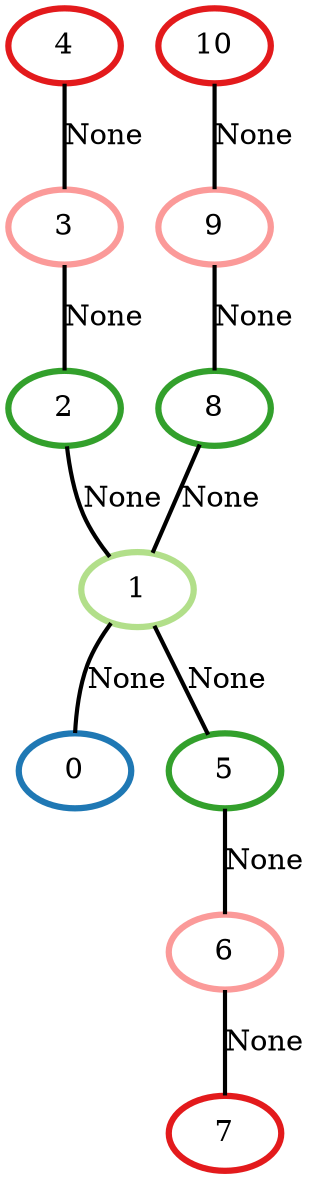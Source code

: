 graph G {
    0 [penwidth=3,label="0",color=2, colorscheme=paired12]
    1 [penwidth=3,label="1",color=3, colorscheme=paired12]
    2 [penwidth=3,label="2",color=4, colorscheme=paired12]
    3 [penwidth=3,label="3",color=5, colorscheme=paired12]
    4 [penwidth=3,label="4",color=6, colorscheme=paired12]
    5 [penwidth=3,label="5",color=4, colorscheme=paired12]
    6 [penwidth=3,label="6",color=5, colorscheme=paired12]
    7 [penwidth=3,label="7",color=6, colorscheme=paired12]
    8 [penwidth=3,label="8",color=4, colorscheme=paired12]
    9 [penwidth=3,label="9",color=5, colorscheme=paired12]
    10 [penwidth=3,label="10",color=6, colorscheme=paired12]

    1--0 [penwidth=2,label="None"]
    2--1 [penwidth=2,label="None"]
    3--2 [penwidth=2,label="None"]
    4--3 [penwidth=2,label="None"]
    1--5 [penwidth=2,label="None"]
    5--6 [penwidth=2,label="None"]
    6--7 [penwidth=2,label="None"]
    8--1 [penwidth=2,label="None"]
    9--8 [penwidth=2,label="None"]
    10--9 [penwidth=2,label="None"]
}